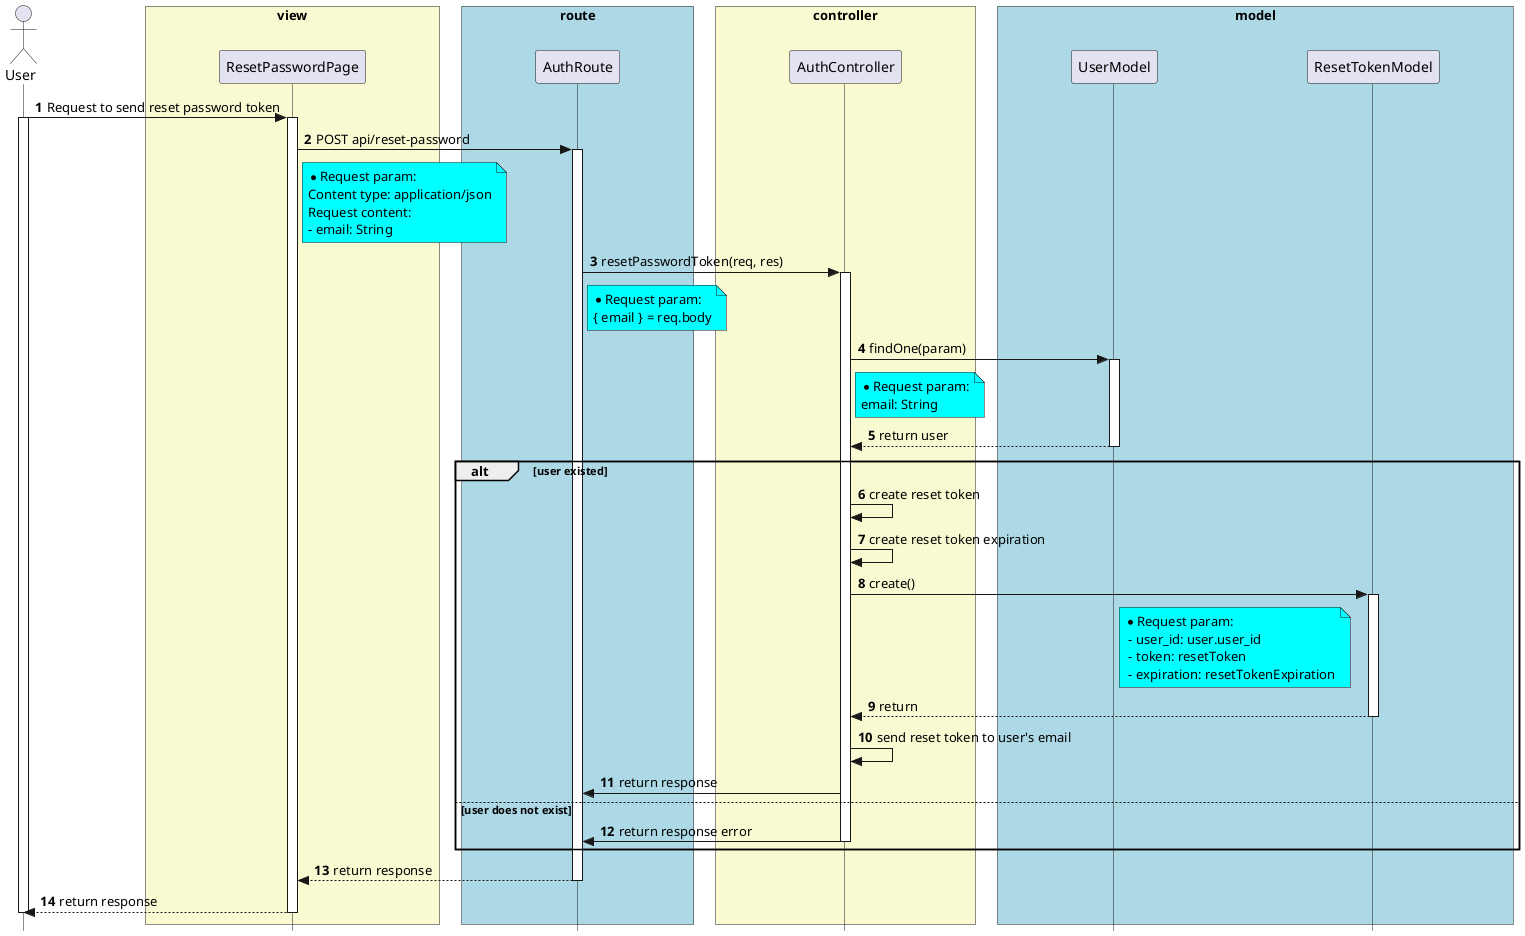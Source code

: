 @startuml


skinparam style strictuml

skinparam lifelineStrategy solid

skinparam ParticipantPadding 70

skinparam BoxPadding 10


autonumber

actor User as User

box "view" #LightGoldenRodYellow

participant ResetPasswordPage as ResetPasswordPage

end box


box "route" #lightBlue

participant AuthRoute as AuthRoute

end box


box "controller" #LightGoldenRodYellow
participant AuthController as AuthController

end box


box "model" #lightBlue
participant UserModel as UserModel
participant ResetTokenModel as ResetTokenModel

end box


User -> ResetPasswordPage: Request to send reset password token
activate User
activate ResetPasswordPage

ResetPasswordPage -> AuthRoute: POST api/reset-password
activate AuthRoute

note right of ResetPasswordPage #Aqua
* Request param:
Content type: application/json
Request content:
- email: String
end note

AuthRoute -> AuthController: resetPasswordToken(req, res)
note right of AuthRoute #Aqua
* Request param:
{ email } = req.body
end note
activate AuthController

AuthController -> UserModel: findOne(param)
note right of AuthController #Aqua
  * Request param:
  email: String
end note

activate UserModel

UserModel --> AuthController: return user
deactivate UserModel
alt user existed
  AuthController -> AuthController: create reset token
  AuthController -> AuthController: create reset token expiration

  AuthController -> ResetTokenModel: create()
  note right of UserModel #Aqua
    * Request param:
     - user_id: user.user_id
     - token: resetToken
     - expiration: resetTokenExpiration
  end note

  activate ResetTokenModel
  ResetTokenModel --> AuthController: return
  deactivate ResetTokenModel

  AuthController -> AuthController: send reset token to user's email

  AuthController -> AuthRoute: return response
else user does not exist
AuthController -> AuthRoute: return response error
deactivate AuthController
end

AuthRoute --> ResetPasswordPage: return response
deactivate AuthRoute

ResetPasswordPage --> User: return response
deactivate ResetPasswordPage
deactivate User

@enduml
